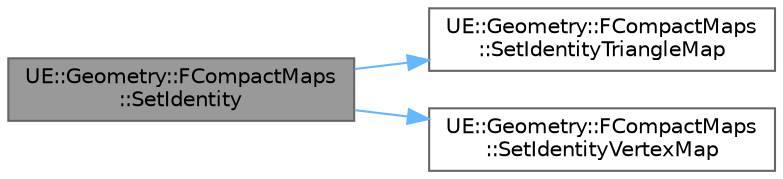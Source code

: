 digraph "UE::Geometry::FCompactMaps::SetIdentity"
{
 // INTERACTIVE_SVG=YES
 // LATEX_PDF_SIZE
  bgcolor="transparent";
  edge [fontname=Helvetica,fontsize=10,labelfontname=Helvetica,labelfontsize=10];
  node [fontname=Helvetica,fontsize=10,shape=box,height=0.2,width=0.4];
  rankdir="LR";
  Node1 [id="Node000001",label="UE::Geometry::FCompactMaps\l::SetIdentity",height=0.2,width=0.4,color="gray40", fillcolor="grey60", style="filled", fontcolor="black",tooltip="Set up maps as identity maps."];
  Node1 -> Node2 [id="edge1_Node000001_Node000002",color="steelblue1",style="solid",tooltip=" "];
  Node2 [id="Node000002",label="UE::Geometry::FCompactMaps\l::SetIdentityTriangleMap",height=0.2,width=0.4,color="grey40", fillcolor="white", style="filled",URL="$d0/d61/classUE_1_1Geometry_1_1FCompactMaps.html#a4877f435bc6d23c5ba424e864a86a60a",tooltip="Set up triangle map as identity map."];
  Node1 -> Node3 [id="edge2_Node000001_Node000003",color="steelblue1",style="solid",tooltip=" "];
  Node3 [id="Node000003",label="UE::Geometry::FCompactMaps\l::SetIdentityVertexMap",height=0.2,width=0.4,color="grey40", fillcolor="white", style="filled",URL="$d0/d61/classUE_1_1Geometry_1_1FCompactMaps.html#ae9ea9e686362ab6a0f3ee6d6aa39fefa",tooltip="Set up vertex map as identity map."];
}
